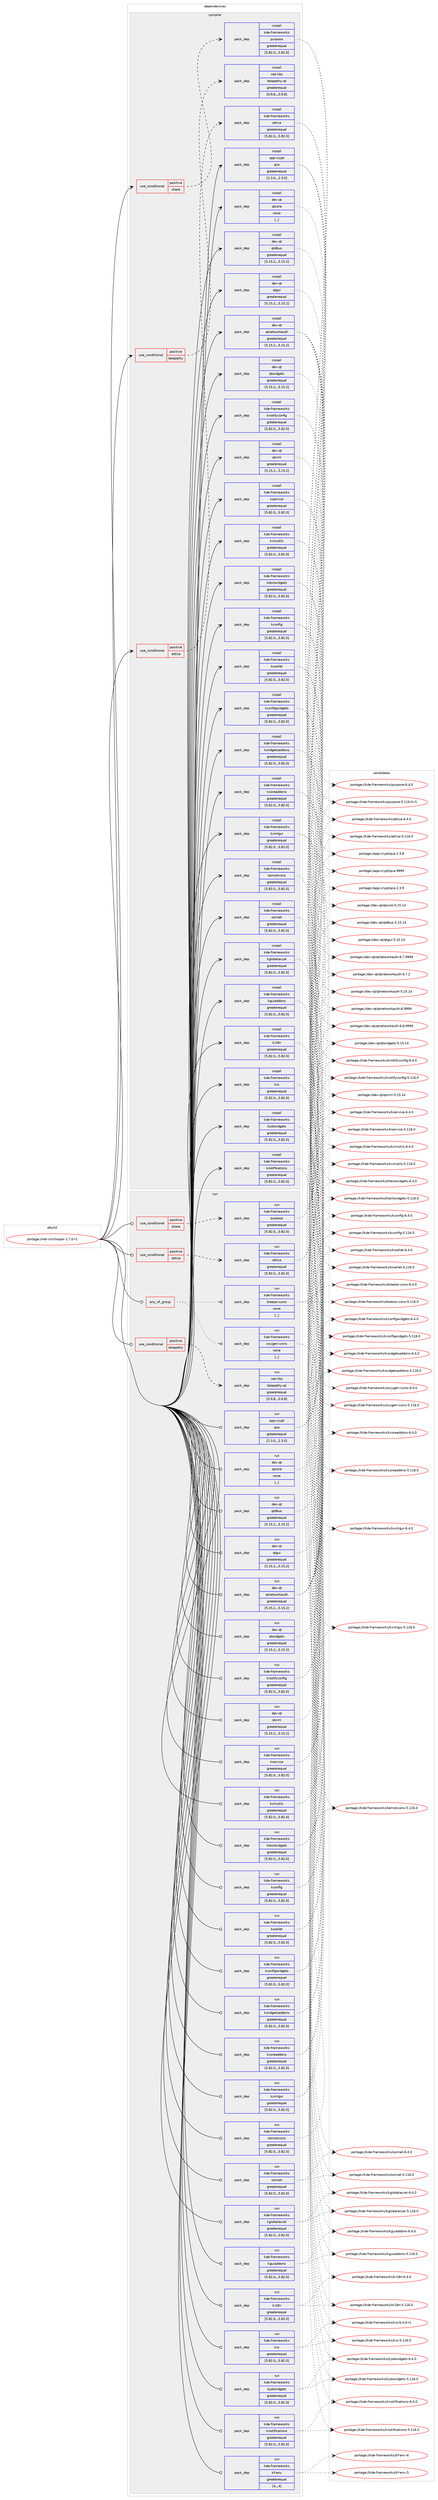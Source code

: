 digraph prolog {

# *************
# Graph options
# *************

newrank=true;
concentrate=true;
compound=true;
graph [rankdir=LR,fontname=Helvetica,fontsize=10,ranksep=1.5];#, ranksep=2.5, nodesep=0.2];
edge  [arrowhead=vee];
node  [fontname=Helvetica,fontsize=10];

# **********
# The ebuild
# **********

subgraph cluster_leftcol {
color=gray;
label=<<i>ebuild</i>>;
id [label="portage://net-im/choqok-1.7.0-r1", color=red, width=4, href="../net-im/choqok-1.7.0-r1.svg"];
}

# ****************
# The dependencies
# ****************

subgraph cluster_midcol {
color=gray;
label=<<i>dependencies</i>>;
subgraph cluster_compile {
fillcolor="#eeeeee";
style=filled;
label=<<i>compile</i>>;
subgraph cond90972 {
dependency349337 [label=<<TABLE BORDER="0" CELLBORDER="1" CELLSPACING="0" CELLPADDING="4"><TR><TD ROWSPAN="3" CELLPADDING="10">use_conditional</TD></TR><TR><TD>positive</TD></TR><TR><TD>attica</TD></TR></TABLE>>, shape=none, color=red];
subgraph pack255748 {
dependency349338 [label=<<TABLE BORDER="0" CELLBORDER="1" CELLSPACING="0" CELLPADDING="4" WIDTH="220"><TR><TD ROWSPAN="6" CELLPADDING="30">pack_dep</TD></TR><TR><TD WIDTH="110">install</TD></TR><TR><TD>kde-frameworks</TD></TR><TR><TD>attica</TD></TR><TR><TD>greaterequal</TD></TR><TR><TD>[5.82.0,,,5.82.0]</TD></TR></TABLE>>, shape=none, color=blue];
}
dependency349337:e -> dependency349338:w [weight=20,style="dashed",arrowhead="vee"];
}
id:e -> dependency349337:w [weight=20,style="solid",arrowhead="vee"];
subgraph cond90973 {
dependency349339 [label=<<TABLE BORDER="0" CELLBORDER="1" CELLSPACING="0" CELLPADDING="4"><TR><TD ROWSPAN="3" CELLPADDING="10">use_conditional</TD></TR><TR><TD>positive</TD></TR><TR><TD>share</TD></TR></TABLE>>, shape=none, color=red];
subgraph pack255749 {
dependency349340 [label=<<TABLE BORDER="0" CELLBORDER="1" CELLSPACING="0" CELLPADDING="4" WIDTH="220"><TR><TD ROWSPAN="6" CELLPADDING="30">pack_dep</TD></TR><TR><TD WIDTH="110">install</TD></TR><TR><TD>kde-frameworks</TD></TR><TR><TD>purpose</TD></TR><TR><TD>greaterequal</TD></TR><TR><TD>[5.82.0,,,5.82.0]</TD></TR></TABLE>>, shape=none, color=blue];
}
dependency349339:e -> dependency349340:w [weight=20,style="dashed",arrowhead="vee"];
}
id:e -> dependency349339:w [weight=20,style="solid",arrowhead="vee"];
subgraph cond90974 {
dependency349341 [label=<<TABLE BORDER="0" CELLBORDER="1" CELLSPACING="0" CELLPADDING="4"><TR><TD ROWSPAN="3" CELLPADDING="10">use_conditional</TD></TR><TR><TD>positive</TD></TR><TR><TD>telepathy</TD></TR></TABLE>>, shape=none, color=red];
subgraph pack255750 {
dependency349342 [label=<<TABLE BORDER="0" CELLBORDER="1" CELLSPACING="0" CELLPADDING="4" WIDTH="220"><TR><TD ROWSPAN="6" CELLPADDING="30">pack_dep</TD></TR><TR><TD WIDTH="110">install</TD></TR><TR><TD>net-libs</TD></TR><TR><TD>telepathy-qt</TD></TR><TR><TD>greaterequal</TD></TR><TR><TD>[0.9.8,,,0.9.8]</TD></TR></TABLE>>, shape=none, color=blue];
}
dependency349341:e -> dependency349342:w [weight=20,style="dashed",arrowhead="vee"];
}
id:e -> dependency349341:w [weight=20,style="solid",arrowhead="vee"];
subgraph pack255751 {
dependency349343 [label=<<TABLE BORDER="0" CELLBORDER="1" CELLSPACING="0" CELLPADDING="4" WIDTH="220"><TR><TD ROWSPAN="6" CELLPADDING="30">pack_dep</TD></TR><TR><TD WIDTH="110">install</TD></TR><TR><TD>app-crypt</TD></TR><TR><TD>qca</TD></TR><TR><TD>greaterequal</TD></TR><TR><TD>[2.3.0,,,2.3.0]</TD></TR></TABLE>>, shape=none, color=blue];
}
id:e -> dependency349343:w [weight=20,style="solid",arrowhead="vee"];
subgraph pack255752 {
dependency349344 [label=<<TABLE BORDER="0" CELLBORDER="1" CELLSPACING="0" CELLPADDING="4" WIDTH="220"><TR><TD ROWSPAN="6" CELLPADDING="30">pack_dep</TD></TR><TR><TD WIDTH="110">install</TD></TR><TR><TD>dev-qt</TD></TR><TR><TD>qtcore</TD></TR><TR><TD>none</TD></TR><TR><TD>[,,]</TD></TR></TABLE>>, shape=none, color=blue];
}
id:e -> dependency349344:w [weight=20,style="solid",arrowhead="vee"];
subgraph pack255753 {
dependency349345 [label=<<TABLE BORDER="0" CELLBORDER="1" CELLSPACING="0" CELLPADDING="4" WIDTH="220"><TR><TD ROWSPAN="6" CELLPADDING="30">pack_dep</TD></TR><TR><TD WIDTH="110">install</TD></TR><TR><TD>dev-qt</TD></TR><TR><TD>qtdbus</TD></TR><TR><TD>greaterequal</TD></TR><TR><TD>[5.15.2,,,5.15.2]</TD></TR></TABLE>>, shape=none, color=blue];
}
id:e -> dependency349345:w [weight=20,style="solid",arrowhead="vee"];
subgraph pack255754 {
dependency349346 [label=<<TABLE BORDER="0" CELLBORDER="1" CELLSPACING="0" CELLPADDING="4" WIDTH="220"><TR><TD ROWSPAN="6" CELLPADDING="30">pack_dep</TD></TR><TR><TD WIDTH="110">install</TD></TR><TR><TD>dev-qt</TD></TR><TR><TD>qtgui</TD></TR><TR><TD>greaterequal</TD></TR><TR><TD>[5.15.2,,,5.15.2]</TD></TR></TABLE>>, shape=none, color=blue];
}
id:e -> dependency349346:w [weight=20,style="solid",arrowhead="vee"];
subgraph pack255755 {
dependency349347 [label=<<TABLE BORDER="0" CELLBORDER="1" CELLSPACING="0" CELLPADDING="4" WIDTH="220"><TR><TD ROWSPAN="6" CELLPADDING="30">pack_dep</TD></TR><TR><TD WIDTH="110">install</TD></TR><TR><TD>dev-qt</TD></TR><TR><TD>qtnetworkauth</TD></TR><TR><TD>greaterequal</TD></TR><TR><TD>[5.15.2,,,5.15.2]</TD></TR></TABLE>>, shape=none, color=blue];
}
id:e -> dependency349347:w [weight=20,style="solid",arrowhead="vee"];
subgraph pack255756 {
dependency349348 [label=<<TABLE BORDER="0" CELLBORDER="1" CELLSPACING="0" CELLPADDING="4" WIDTH="220"><TR><TD ROWSPAN="6" CELLPADDING="30">pack_dep</TD></TR><TR><TD WIDTH="110">install</TD></TR><TR><TD>dev-qt</TD></TR><TR><TD>qtwidgets</TD></TR><TR><TD>greaterequal</TD></TR><TR><TD>[5.15.2,,,5.15.2]</TD></TR></TABLE>>, shape=none, color=blue];
}
id:e -> dependency349348:w [weight=20,style="solid",arrowhead="vee"];
subgraph pack255757 {
dependency349349 [label=<<TABLE BORDER="0" CELLBORDER="1" CELLSPACING="0" CELLPADDING="4" WIDTH="220"><TR><TD ROWSPAN="6" CELLPADDING="30">pack_dep</TD></TR><TR><TD WIDTH="110">install</TD></TR><TR><TD>dev-qt</TD></TR><TR><TD>qtxml</TD></TR><TR><TD>greaterequal</TD></TR><TR><TD>[5.15.2,,,5.15.2]</TD></TR></TABLE>>, shape=none, color=blue];
}
id:e -> dependency349349:w [weight=20,style="solid",arrowhead="vee"];
subgraph pack255758 {
dependency349350 [label=<<TABLE BORDER="0" CELLBORDER="1" CELLSPACING="0" CELLPADDING="4" WIDTH="220"><TR><TD ROWSPAN="6" CELLPADDING="30">pack_dep</TD></TR><TR><TD WIDTH="110">install</TD></TR><TR><TD>kde-frameworks</TD></TR><TR><TD>kcmutils</TD></TR><TR><TD>greaterequal</TD></TR><TR><TD>[5.82.0,,,5.82.0]</TD></TR></TABLE>>, shape=none, color=blue];
}
id:e -> dependency349350:w [weight=20,style="solid",arrowhead="vee"];
subgraph pack255759 {
dependency349351 [label=<<TABLE BORDER="0" CELLBORDER="1" CELLSPACING="0" CELLPADDING="4" WIDTH="220"><TR><TD ROWSPAN="6" CELLPADDING="30">pack_dep</TD></TR><TR><TD WIDTH="110">install</TD></TR><TR><TD>kde-frameworks</TD></TR><TR><TD>kconfig</TD></TR><TR><TD>greaterequal</TD></TR><TR><TD>[5.82.0,,,5.82.0]</TD></TR></TABLE>>, shape=none, color=blue];
}
id:e -> dependency349351:w [weight=20,style="solid",arrowhead="vee"];
subgraph pack255760 {
dependency349352 [label=<<TABLE BORDER="0" CELLBORDER="1" CELLSPACING="0" CELLPADDING="4" WIDTH="220"><TR><TD ROWSPAN="6" CELLPADDING="30">pack_dep</TD></TR><TR><TD WIDTH="110">install</TD></TR><TR><TD>kde-frameworks</TD></TR><TR><TD>kconfigwidgets</TD></TR><TR><TD>greaterequal</TD></TR><TR><TD>[5.82.0,,,5.82.0]</TD></TR></TABLE>>, shape=none, color=blue];
}
id:e -> dependency349352:w [weight=20,style="solid",arrowhead="vee"];
subgraph pack255761 {
dependency349353 [label=<<TABLE BORDER="0" CELLBORDER="1" CELLSPACING="0" CELLPADDING="4" WIDTH="220"><TR><TD ROWSPAN="6" CELLPADDING="30">pack_dep</TD></TR><TR><TD WIDTH="110">install</TD></TR><TR><TD>kde-frameworks</TD></TR><TR><TD>kcoreaddons</TD></TR><TR><TD>greaterequal</TD></TR><TR><TD>[5.82.0,,,5.82.0]</TD></TR></TABLE>>, shape=none, color=blue];
}
id:e -> dependency349353:w [weight=20,style="solid",arrowhead="vee"];
subgraph pack255762 {
dependency349354 [label=<<TABLE BORDER="0" CELLBORDER="1" CELLSPACING="0" CELLPADDING="4" WIDTH="220"><TR><TD ROWSPAN="6" CELLPADDING="30">pack_dep</TD></TR><TR><TD WIDTH="110">install</TD></TR><TR><TD>kde-frameworks</TD></TR><TR><TD>kemoticons</TD></TR><TR><TD>greaterequal</TD></TR><TR><TD>[5.82.0,,,5.82.0]</TD></TR></TABLE>>, shape=none, color=blue];
}
id:e -> dependency349354:w [weight=20,style="solid",arrowhead="vee"];
subgraph pack255763 {
dependency349355 [label=<<TABLE BORDER="0" CELLBORDER="1" CELLSPACING="0" CELLPADDING="4" WIDTH="220"><TR><TD ROWSPAN="6" CELLPADDING="30">pack_dep</TD></TR><TR><TD WIDTH="110">install</TD></TR><TR><TD>kde-frameworks</TD></TR><TR><TD>kglobalaccel</TD></TR><TR><TD>greaterequal</TD></TR><TR><TD>[5.82.0,,,5.82.0]</TD></TR></TABLE>>, shape=none, color=blue];
}
id:e -> dependency349355:w [weight=20,style="solid",arrowhead="vee"];
subgraph pack255764 {
dependency349356 [label=<<TABLE BORDER="0" CELLBORDER="1" CELLSPACING="0" CELLPADDING="4" WIDTH="220"><TR><TD ROWSPAN="6" CELLPADDING="30">pack_dep</TD></TR><TR><TD WIDTH="110">install</TD></TR><TR><TD>kde-frameworks</TD></TR><TR><TD>kguiaddons</TD></TR><TR><TD>greaterequal</TD></TR><TR><TD>[5.82.0,,,5.82.0]</TD></TR></TABLE>>, shape=none, color=blue];
}
id:e -> dependency349356:w [weight=20,style="solid",arrowhead="vee"];
subgraph pack255765 {
dependency349357 [label=<<TABLE BORDER="0" CELLBORDER="1" CELLSPACING="0" CELLPADDING="4" WIDTH="220"><TR><TD ROWSPAN="6" CELLPADDING="30">pack_dep</TD></TR><TR><TD WIDTH="110">install</TD></TR><TR><TD>kde-frameworks</TD></TR><TR><TD>ki18n</TD></TR><TR><TD>greaterequal</TD></TR><TR><TD>[5.82.0,,,5.82.0]</TD></TR></TABLE>>, shape=none, color=blue];
}
id:e -> dependency349357:w [weight=20,style="solid",arrowhead="vee"];
subgraph pack255766 {
dependency349358 [label=<<TABLE BORDER="0" CELLBORDER="1" CELLSPACING="0" CELLPADDING="4" WIDTH="220"><TR><TD ROWSPAN="6" CELLPADDING="30">pack_dep</TD></TR><TR><TD WIDTH="110">install</TD></TR><TR><TD>kde-frameworks</TD></TR><TR><TD>kio</TD></TR><TR><TD>greaterequal</TD></TR><TR><TD>[5.82.0,,,5.82.0]</TD></TR></TABLE>>, shape=none, color=blue];
}
id:e -> dependency349358:w [weight=20,style="solid",arrowhead="vee"];
subgraph pack255767 {
dependency349359 [label=<<TABLE BORDER="0" CELLBORDER="1" CELLSPACING="0" CELLPADDING="4" WIDTH="220"><TR><TD ROWSPAN="6" CELLPADDING="30">pack_dep</TD></TR><TR><TD WIDTH="110">install</TD></TR><TR><TD>kde-frameworks</TD></TR><TR><TD>kjobwidgets</TD></TR><TR><TD>greaterequal</TD></TR><TR><TD>[5.82.0,,,5.82.0]</TD></TR></TABLE>>, shape=none, color=blue];
}
id:e -> dependency349359:w [weight=20,style="solid",arrowhead="vee"];
subgraph pack255768 {
dependency349360 [label=<<TABLE BORDER="0" CELLBORDER="1" CELLSPACING="0" CELLPADDING="4" WIDTH="220"><TR><TD ROWSPAN="6" CELLPADDING="30">pack_dep</TD></TR><TR><TD WIDTH="110">install</TD></TR><TR><TD>kde-frameworks</TD></TR><TR><TD>knotifications</TD></TR><TR><TD>greaterequal</TD></TR><TR><TD>[5.82.0,,,5.82.0]</TD></TR></TABLE>>, shape=none, color=blue];
}
id:e -> dependency349360:w [weight=20,style="solid",arrowhead="vee"];
subgraph pack255769 {
dependency349361 [label=<<TABLE BORDER="0" CELLBORDER="1" CELLSPACING="0" CELLPADDING="4" WIDTH="220"><TR><TD ROWSPAN="6" CELLPADDING="30">pack_dep</TD></TR><TR><TD WIDTH="110">install</TD></TR><TR><TD>kde-frameworks</TD></TR><TR><TD>knotifyconfig</TD></TR><TR><TD>greaterequal</TD></TR><TR><TD>[5.82.0,,,5.82.0]</TD></TR></TABLE>>, shape=none, color=blue];
}
id:e -> dependency349361:w [weight=20,style="solid",arrowhead="vee"];
subgraph pack255770 {
dependency349362 [label=<<TABLE BORDER="0" CELLBORDER="1" CELLSPACING="0" CELLPADDING="4" WIDTH="220"><TR><TD ROWSPAN="6" CELLPADDING="30">pack_dep</TD></TR><TR><TD WIDTH="110">install</TD></TR><TR><TD>kde-frameworks</TD></TR><TR><TD>kservice</TD></TR><TR><TD>greaterequal</TD></TR><TR><TD>[5.82.0,,,5.82.0]</TD></TR></TABLE>>, shape=none, color=blue];
}
id:e -> dependency349362:w [weight=20,style="solid",arrowhead="vee"];
subgraph pack255771 {
dependency349363 [label=<<TABLE BORDER="0" CELLBORDER="1" CELLSPACING="0" CELLPADDING="4" WIDTH="220"><TR><TD ROWSPAN="6" CELLPADDING="30">pack_dep</TD></TR><TR><TD WIDTH="110">install</TD></TR><TR><TD>kde-frameworks</TD></TR><TR><TD>ktextwidgets</TD></TR><TR><TD>greaterequal</TD></TR><TR><TD>[5.82.0,,,5.82.0]</TD></TR></TABLE>>, shape=none, color=blue];
}
id:e -> dependency349363:w [weight=20,style="solid",arrowhead="vee"];
subgraph pack255772 {
dependency349364 [label=<<TABLE BORDER="0" CELLBORDER="1" CELLSPACING="0" CELLPADDING="4" WIDTH="220"><TR><TD ROWSPAN="6" CELLPADDING="30">pack_dep</TD></TR><TR><TD WIDTH="110">install</TD></TR><TR><TD>kde-frameworks</TD></TR><TR><TD>kwallet</TD></TR><TR><TD>greaterequal</TD></TR><TR><TD>[5.82.0,,,5.82.0]</TD></TR></TABLE>>, shape=none, color=blue];
}
id:e -> dependency349364:w [weight=20,style="solid",arrowhead="vee"];
subgraph pack255773 {
dependency349365 [label=<<TABLE BORDER="0" CELLBORDER="1" CELLSPACING="0" CELLPADDING="4" WIDTH="220"><TR><TD ROWSPAN="6" CELLPADDING="30">pack_dep</TD></TR><TR><TD WIDTH="110">install</TD></TR><TR><TD>kde-frameworks</TD></TR><TR><TD>kwidgetsaddons</TD></TR><TR><TD>greaterequal</TD></TR><TR><TD>[5.82.0,,,5.82.0]</TD></TR></TABLE>>, shape=none, color=blue];
}
id:e -> dependency349365:w [weight=20,style="solid",arrowhead="vee"];
subgraph pack255774 {
dependency349366 [label=<<TABLE BORDER="0" CELLBORDER="1" CELLSPACING="0" CELLPADDING="4" WIDTH="220"><TR><TD ROWSPAN="6" CELLPADDING="30">pack_dep</TD></TR><TR><TD WIDTH="110">install</TD></TR><TR><TD>kde-frameworks</TD></TR><TR><TD>kxmlgui</TD></TR><TR><TD>greaterequal</TD></TR><TR><TD>[5.82.0,,,5.82.0]</TD></TR></TABLE>>, shape=none, color=blue];
}
id:e -> dependency349366:w [weight=20,style="solid",arrowhead="vee"];
subgraph pack255775 {
dependency349367 [label=<<TABLE BORDER="0" CELLBORDER="1" CELLSPACING="0" CELLPADDING="4" WIDTH="220"><TR><TD ROWSPAN="6" CELLPADDING="30">pack_dep</TD></TR><TR><TD WIDTH="110">install</TD></TR><TR><TD>kde-frameworks</TD></TR><TR><TD>sonnet</TD></TR><TR><TD>greaterequal</TD></TR><TR><TD>[5.82.0,,,5.82.0]</TD></TR></TABLE>>, shape=none, color=blue];
}
id:e -> dependency349367:w [weight=20,style="solid",arrowhead="vee"];
}
subgraph cluster_compileandrun {
fillcolor="#eeeeee";
style=filled;
label=<<i>compile and run</i>>;
}
subgraph cluster_run {
fillcolor="#eeeeee";
style=filled;
label=<<i>run</i>>;
subgraph any2437 {
dependency349368 [label=<<TABLE BORDER="0" CELLBORDER="1" CELLSPACING="0" CELLPADDING="4"><TR><TD CELLPADDING="10">any_of_group</TD></TR></TABLE>>, shape=none, color=red];subgraph pack255776 {
dependency349369 [label=<<TABLE BORDER="0" CELLBORDER="1" CELLSPACING="0" CELLPADDING="4" WIDTH="220"><TR><TD ROWSPAN="6" CELLPADDING="30">pack_dep</TD></TR><TR><TD WIDTH="110">run</TD></TR><TR><TD>kde-frameworks</TD></TR><TR><TD>breeze-icons</TD></TR><TR><TD>none</TD></TR><TR><TD>[,,]</TD></TR></TABLE>>, shape=none, color=blue];
}
dependency349368:e -> dependency349369:w [weight=20,style="dotted",arrowhead="oinv"];
subgraph pack255777 {
dependency349370 [label=<<TABLE BORDER="0" CELLBORDER="1" CELLSPACING="0" CELLPADDING="4" WIDTH="220"><TR><TD ROWSPAN="6" CELLPADDING="30">pack_dep</TD></TR><TR><TD WIDTH="110">run</TD></TR><TR><TD>kde-frameworks</TD></TR><TR><TD>oxygen-icons</TD></TR><TR><TD>none</TD></TR><TR><TD>[,,]</TD></TR></TABLE>>, shape=none, color=blue];
}
dependency349368:e -> dependency349370:w [weight=20,style="dotted",arrowhead="oinv"];
}
id:e -> dependency349368:w [weight=20,style="solid",arrowhead="odot"];
subgraph cond90975 {
dependency349371 [label=<<TABLE BORDER="0" CELLBORDER="1" CELLSPACING="0" CELLPADDING="4"><TR><TD ROWSPAN="3" CELLPADDING="10">use_conditional</TD></TR><TR><TD>positive</TD></TR><TR><TD>attica</TD></TR></TABLE>>, shape=none, color=red];
subgraph pack255778 {
dependency349372 [label=<<TABLE BORDER="0" CELLBORDER="1" CELLSPACING="0" CELLPADDING="4" WIDTH="220"><TR><TD ROWSPAN="6" CELLPADDING="30">pack_dep</TD></TR><TR><TD WIDTH="110">run</TD></TR><TR><TD>kde-frameworks</TD></TR><TR><TD>attica</TD></TR><TR><TD>greaterequal</TD></TR><TR><TD>[5.82.0,,,5.82.0]</TD></TR></TABLE>>, shape=none, color=blue];
}
dependency349371:e -> dependency349372:w [weight=20,style="dashed",arrowhead="vee"];
}
id:e -> dependency349371:w [weight=20,style="solid",arrowhead="odot"];
subgraph cond90976 {
dependency349373 [label=<<TABLE BORDER="0" CELLBORDER="1" CELLSPACING="0" CELLPADDING="4"><TR><TD ROWSPAN="3" CELLPADDING="10">use_conditional</TD></TR><TR><TD>positive</TD></TR><TR><TD>share</TD></TR></TABLE>>, shape=none, color=red];
subgraph pack255779 {
dependency349374 [label=<<TABLE BORDER="0" CELLBORDER="1" CELLSPACING="0" CELLPADDING="4" WIDTH="220"><TR><TD ROWSPAN="6" CELLPADDING="30">pack_dep</TD></TR><TR><TD WIDTH="110">run</TD></TR><TR><TD>kde-frameworks</TD></TR><TR><TD>purpose</TD></TR><TR><TD>greaterequal</TD></TR><TR><TD>[5.82.0,,,5.82.0]</TD></TR></TABLE>>, shape=none, color=blue];
}
dependency349373:e -> dependency349374:w [weight=20,style="dashed",arrowhead="vee"];
}
id:e -> dependency349373:w [weight=20,style="solid",arrowhead="odot"];
subgraph cond90977 {
dependency349375 [label=<<TABLE BORDER="0" CELLBORDER="1" CELLSPACING="0" CELLPADDING="4"><TR><TD ROWSPAN="3" CELLPADDING="10">use_conditional</TD></TR><TR><TD>positive</TD></TR><TR><TD>telepathy</TD></TR></TABLE>>, shape=none, color=red];
subgraph pack255780 {
dependency349376 [label=<<TABLE BORDER="0" CELLBORDER="1" CELLSPACING="0" CELLPADDING="4" WIDTH="220"><TR><TD ROWSPAN="6" CELLPADDING="30">pack_dep</TD></TR><TR><TD WIDTH="110">run</TD></TR><TR><TD>net-libs</TD></TR><TR><TD>telepathy-qt</TD></TR><TR><TD>greaterequal</TD></TR><TR><TD>[0.9.8,,,0.9.8]</TD></TR></TABLE>>, shape=none, color=blue];
}
dependency349375:e -> dependency349376:w [weight=20,style="dashed",arrowhead="vee"];
}
id:e -> dependency349375:w [weight=20,style="solid",arrowhead="odot"];
subgraph pack255781 {
dependency349377 [label=<<TABLE BORDER="0" CELLBORDER="1" CELLSPACING="0" CELLPADDING="4" WIDTH="220"><TR><TD ROWSPAN="6" CELLPADDING="30">pack_dep</TD></TR><TR><TD WIDTH="110">run</TD></TR><TR><TD>app-crypt</TD></TR><TR><TD>qca</TD></TR><TR><TD>greaterequal</TD></TR><TR><TD>[2.3.0,,,2.3.0]</TD></TR></TABLE>>, shape=none, color=blue];
}
id:e -> dependency349377:w [weight=20,style="solid",arrowhead="odot"];
subgraph pack255782 {
dependency349378 [label=<<TABLE BORDER="0" CELLBORDER="1" CELLSPACING="0" CELLPADDING="4" WIDTH="220"><TR><TD ROWSPAN="6" CELLPADDING="30">pack_dep</TD></TR><TR><TD WIDTH="110">run</TD></TR><TR><TD>dev-qt</TD></TR><TR><TD>qtcore</TD></TR><TR><TD>none</TD></TR><TR><TD>[,,]</TD></TR></TABLE>>, shape=none, color=blue];
}
id:e -> dependency349378:w [weight=20,style="solid",arrowhead="odot"];
subgraph pack255783 {
dependency349379 [label=<<TABLE BORDER="0" CELLBORDER="1" CELLSPACING="0" CELLPADDING="4" WIDTH="220"><TR><TD ROWSPAN="6" CELLPADDING="30">pack_dep</TD></TR><TR><TD WIDTH="110">run</TD></TR><TR><TD>dev-qt</TD></TR><TR><TD>qtdbus</TD></TR><TR><TD>greaterequal</TD></TR><TR><TD>[5.15.2,,,5.15.2]</TD></TR></TABLE>>, shape=none, color=blue];
}
id:e -> dependency349379:w [weight=20,style="solid",arrowhead="odot"];
subgraph pack255784 {
dependency349380 [label=<<TABLE BORDER="0" CELLBORDER="1" CELLSPACING="0" CELLPADDING="4" WIDTH="220"><TR><TD ROWSPAN="6" CELLPADDING="30">pack_dep</TD></TR><TR><TD WIDTH="110">run</TD></TR><TR><TD>dev-qt</TD></TR><TR><TD>qtgui</TD></TR><TR><TD>greaterequal</TD></TR><TR><TD>[5.15.2,,,5.15.2]</TD></TR></TABLE>>, shape=none, color=blue];
}
id:e -> dependency349380:w [weight=20,style="solid",arrowhead="odot"];
subgraph pack255785 {
dependency349381 [label=<<TABLE BORDER="0" CELLBORDER="1" CELLSPACING="0" CELLPADDING="4" WIDTH="220"><TR><TD ROWSPAN="6" CELLPADDING="30">pack_dep</TD></TR><TR><TD WIDTH="110">run</TD></TR><TR><TD>dev-qt</TD></TR><TR><TD>qtnetworkauth</TD></TR><TR><TD>greaterequal</TD></TR><TR><TD>[5.15.2,,,5.15.2]</TD></TR></TABLE>>, shape=none, color=blue];
}
id:e -> dependency349381:w [weight=20,style="solid",arrowhead="odot"];
subgraph pack255786 {
dependency349382 [label=<<TABLE BORDER="0" CELLBORDER="1" CELLSPACING="0" CELLPADDING="4" WIDTH="220"><TR><TD ROWSPAN="6" CELLPADDING="30">pack_dep</TD></TR><TR><TD WIDTH="110">run</TD></TR><TR><TD>dev-qt</TD></TR><TR><TD>qtwidgets</TD></TR><TR><TD>greaterequal</TD></TR><TR><TD>[5.15.2,,,5.15.2]</TD></TR></TABLE>>, shape=none, color=blue];
}
id:e -> dependency349382:w [weight=20,style="solid",arrowhead="odot"];
subgraph pack255787 {
dependency349383 [label=<<TABLE BORDER="0" CELLBORDER="1" CELLSPACING="0" CELLPADDING="4" WIDTH="220"><TR><TD ROWSPAN="6" CELLPADDING="30">pack_dep</TD></TR><TR><TD WIDTH="110">run</TD></TR><TR><TD>dev-qt</TD></TR><TR><TD>qtxml</TD></TR><TR><TD>greaterequal</TD></TR><TR><TD>[5.15.2,,,5.15.2]</TD></TR></TABLE>>, shape=none, color=blue];
}
id:e -> dependency349383:w [weight=20,style="solid",arrowhead="odot"];
subgraph pack255788 {
dependency349384 [label=<<TABLE BORDER="0" CELLBORDER="1" CELLSPACING="0" CELLPADDING="4" WIDTH="220"><TR><TD ROWSPAN="6" CELLPADDING="30">pack_dep</TD></TR><TR><TD WIDTH="110">run</TD></TR><TR><TD>kde-frameworks</TD></TR><TR><TD>kcmutils</TD></TR><TR><TD>greaterequal</TD></TR><TR><TD>[5.82.0,,,5.82.0]</TD></TR></TABLE>>, shape=none, color=blue];
}
id:e -> dependency349384:w [weight=20,style="solid",arrowhead="odot"];
subgraph pack255789 {
dependency349385 [label=<<TABLE BORDER="0" CELLBORDER="1" CELLSPACING="0" CELLPADDING="4" WIDTH="220"><TR><TD ROWSPAN="6" CELLPADDING="30">pack_dep</TD></TR><TR><TD WIDTH="110">run</TD></TR><TR><TD>kde-frameworks</TD></TR><TR><TD>kconfig</TD></TR><TR><TD>greaterequal</TD></TR><TR><TD>[5.82.0,,,5.82.0]</TD></TR></TABLE>>, shape=none, color=blue];
}
id:e -> dependency349385:w [weight=20,style="solid",arrowhead="odot"];
subgraph pack255790 {
dependency349386 [label=<<TABLE BORDER="0" CELLBORDER="1" CELLSPACING="0" CELLPADDING="4" WIDTH="220"><TR><TD ROWSPAN="6" CELLPADDING="30">pack_dep</TD></TR><TR><TD WIDTH="110">run</TD></TR><TR><TD>kde-frameworks</TD></TR><TR><TD>kconfigwidgets</TD></TR><TR><TD>greaterequal</TD></TR><TR><TD>[5.82.0,,,5.82.0]</TD></TR></TABLE>>, shape=none, color=blue];
}
id:e -> dependency349386:w [weight=20,style="solid",arrowhead="odot"];
subgraph pack255791 {
dependency349387 [label=<<TABLE BORDER="0" CELLBORDER="1" CELLSPACING="0" CELLPADDING="4" WIDTH="220"><TR><TD ROWSPAN="6" CELLPADDING="30">pack_dep</TD></TR><TR><TD WIDTH="110">run</TD></TR><TR><TD>kde-frameworks</TD></TR><TR><TD>kcoreaddons</TD></TR><TR><TD>greaterequal</TD></TR><TR><TD>[5.82.0,,,5.82.0]</TD></TR></TABLE>>, shape=none, color=blue];
}
id:e -> dependency349387:w [weight=20,style="solid",arrowhead="odot"];
subgraph pack255792 {
dependency349388 [label=<<TABLE BORDER="0" CELLBORDER="1" CELLSPACING="0" CELLPADDING="4" WIDTH="220"><TR><TD ROWSPAN="6" CELLPADDING="30">pack_dep</TD></TR><TR><TD WIDTH="110">run</TD></TR><TR><TD>kde-frameworks</TD></TR><TR><TD>kemoticons</TD></TR><TR><TD>greaterequal</TD></TR><TR><TD>[5.82.0,,,5.82.0]</TD></TR></TABLE>>, shape=none, color=blue];
}
id:e -> dependency349388:w [weight=20,style="solid",arrowhead="odot"];
subgraph pack255793 {
dependency349389 [label=<<TABLE BORDER="0" CELLBORDER="1" CELLSPACING="0" CELLPADDING="4" WIDTH="220"><TR><TD ROWSPAN="6" CELLPADDING="30">pack_dep</TD></TR><TR><TD WIDTH="110">run</TD></TR><TR><TD>kde-frameworks</TD></TR><TR><TD>kf-env</TD></TR><TR><TD>greaterequal</TD></TR><TR><TD>[4,,,4]</TD></TR></TABLE>>, shape=none, color=blue];
}
id:e -> dependency349389:w [weight=20,style="solid",arrowhead="odot"];
subgraph pack255794 {
dependency349390 [label=<<TABLE BORDER="0" CELLBORDER="1" CELLSPACING="0" CELLPADDING="4" WIDTH="220"><TR><TD ROWSPAN="6" CELLPADDING="30">pack_dep</TD></TR><TR><TD WIDTH="110">run</TD></TR><TR><TD>kde-frameworks</TD></TR><TR><TD>kglobalaccel</TD></TR><TR><TD>greaterequal</TD></TR><TR><TD>[5.82.0,,,5.82.0]</TD></TR></TABLE>>, shape=none, color=blue];
}
id:e -> dependency349390:w [weight=20,style="solid",arrowhead="odot"];
subgraph pack255795 {
dependency349391 [label=<<TABLE BORDER="0" CELLBORDER="1" CELLSPACING="0" CELLPADDING="4" WIDTH="220"><TR><TD ROWSPAN="6" CELLPADDING="30">pack_dep</TD></TR><TR><TD WIDTH="110">run</TD></TR><TR><TD>kde-frameworks</TD></TR><TR><TD>kguiaddons</TD></TR><TR><TD>greaterequal</TD></TR><TR><TD>[5.82.0,,,5.82.0]</TD></TR></TABLE>>, shape=none, color=blue];
}
id:e -> dependency349391:w [weight=20,style="solid",arrowhead="odot"];
subgraph pack255796 {
dependency349392 [label=<<TABLE BORDER="0" CELLBORDER="1" CELLSPACING="0" CELLPADDING="4" WIDTH="220"><TR><TD ROWSPAN="6" CELLPADDING="30">pack_dep</TD></TR><TR><TD WIDTH="110">run</TD></TR><TR><TD>kde-frameworks</TD></TR><TR><TD>ki18n</TD></TR><TR><TD>greaterequal</TD></TR><TR><TD>[5.82.0,,,5.82.0]</TD></TR></TABLE>>, shape=none, color=blue];
}
id:e -> dependency349392:w [weight=20,style="solid",arrowhead="odot"];
subgraph pack255797 {
dependency349393 [label=<<TABLE BORDER="0" CELLBORDER="1" CELLSPACING="0" CELLPADDING="4" WIDTH="220"><TR><TD ROWSPAN="6" CELLPADDING="30">pack_dep</TD></TR><TR><TD WIDTH="110">run</TD></TR><TR><TD>kde-frameworks</TD></TR><TR><TD>kio</TD></TR><TR><TD>greaterequal</TD></TR><TR><TD>[5.82.0,,,5.82.0]</TD></TR></TABLE>>, shape=none, color=blue];
}
id:e -> dependency349393:w [weight=20,style="solid",arrowhead="odot"];
subgraph pack255798 {
dependency349394 [label=<<TABLE BORDER="0" CELLBORDER="1" CELLSPACING="0" CELLPADDING="4" WIDTH="220"><TR><TD ROWSPAN="6" CELLPADDING="30">pack_dep</TD></TR><TR><TD WIDTH="110">run</TD></TR><TR><TD>kde-frameworks</TD></TR><TR><TD>kjobwidgets</TD></TR><TR><TD>greaterequal</TD></TR><TR><TD>[5.82.0,,,5.82.0]</TD></TR></TABLE>>, shape=none, color=blue];
}
id:e -> dependency349394:w [weight=20,style="solid",arrowhead="odot"];
subgraph pack255799 {
dependency349395 [label=<<TABLE BORDER="0" CELLBORDER="1" CELLSPACING="0" CELLPADDING="4" WIDTH="220"><TR><TD ROWSPAN="6" CELLPADDING="30">pack_dep</TD></TR><TR><TD WIDTH="110">run</TD></TR><TR><TD>kde-frameworks</TD></TR><TR><TD>knotifications</TD></TR><TR><TD>greaterequal</TD></TR><TR><TD>[5.82.0,,,5.82.0]</TD></TR></TABLE>>, shape=none, color=blue];
}
id:e -> dependency349395:w [weight=20,style="solid",arrowhead="odot"];
subgraph pack255800 {
dependency349396 [label=<<TABLE BORDER="0" CELLBORDER="1" CELLSPACING="0" CELLPADDING="4" WIDTH="220"><TR><TD ROWSPAN="6" CELLPADDING="30">pack_dep</TD></TR><TR><TD WIDTH="110">run</TD></TR><TR><TD>kde-frameworks</TD></TR><TR><TD>knotifyconfig</TD></TR><TR><TD>greaterequal</TD></TR><TR><TD>[5.82.0,,,5.82.0]</TD></TR></TABLE>>, shape=none, color=blue];
}
id:e -> dependency349396:w [weight=20,style="solid",arrowhead="odot"];
subgraph pack255801 {
dependency349397 [label=<<TABLE BORDER="0" CELLBORDER="1" CELLSPACING="0" CELLPADDING="4" WIDTH="220"><TR><TD ROWSPAN="6" CELLPADDING="30">pack_dep</TD></TR><TR><TD WIDTH="110">run</TD></TR><TR><TD>kde-frameworks</TD></TR><TR><TD>kservice</TD></TR><TR><TD>greaterequal</TD></TR><TR><TD>[5.82.0,,,5.82.0]</TD></TR></TABLE>>, shape=none, color=blue];
}
id:e -> dependency349397:w [weight=20,style="solid",arrowhead="odot"];
subgraph pack255802 {
dependency349398 [label=<<TABLE BORDER="0" CELLBORDER="1" CELLSPACING="0" CELLPADDING="4" WIDTH="220"><TR><TD ROWSPAN="6" CELLPADDING="30">pack_dep</TD></TR><TR><TD WIDTH="110">run</TD></TR><TR><TD>kde-frameworks</TD></TR><TR><TD>ktextwidgets</TD></TR><TR><TD>greaterequal</TD></TR><TR><TD>[5.82.0,,,5.82.0]</TD></TR></TABLE>>, shape=none, color=blue];
}
id:e -> dependency349398:w [weight=20,style="solid",arrowhead="odot"];
subgraph pack255803 {
dependency349399 [label=<<TABLE BORDER="0" CELLBORDER="1" CELLSPACING="0" CELLPADDING="4" WIDTH="220"><TR><TD ROWSPAN="6" CELLPADDING="30">pack_dep</TD></TR><TR><TD WIDTH="110">run</TD></TR><TR><TD>kde-frameworks</TD></TR><TR><TD>kwallet</TD></TR><TR><TD>greaterequal</TD></TR><TR><TD>[5.82.0,,,5.82.0]</TD></TR></TABLE>>, shape=none, color=blue];
}
id:e -> dependency349399:w [weight=20,style="solid",arrowhead="odot"];
subgraph pack255804 {
dependency349400 [label=<<TABLE BORDER="0" CELLBORDER="1" CELLSPACING="0" CELLPADDING="4" WIDTH="220"><TR><TD ROWSPAN="6" CELLPADDING="30">pack_dep</TD></TR><TR><TD WIDTH="110">run</TD></TR><TR><TD>kde-frameworks</TD></TR><TR><TD>kwidgetsaddons</TD></TR><TR><TD>greaterequal</TD></TR><TR><TD>[5.82.0,,,5.82.0]</TD></TR></TABLE>>, shape=none, color=blue];
}
id:e -> dependency349400:w [weight=20,style="solid",arrowhead="odot"];
subgraph pack255805 {
dependency349401 [label=<<TABLE BORDER="0" CELLBORDER="1" CELLSPACING="0" CELLPADDING="4" WIDTH="220"><TR><TD ROWSPAN="6" CELLPADDING="30">pack_dep</TD></TR><TR><TD WIDTH="110">run</TD></TR><TR><TD>kde-frameworks</TD></TR><TR><TD>kxmlgui</TD></TR><TR><TD>greaterequal</TD></TR><TR><TD>[5.82.0,,,5.82.0]</TD></TR></TABLE>>, shape=none, color=blue];
}
id:e -> dependency349401:w [weight=20,style="solid",arrowhead="odot"];
subgraph pack255806 {
dependency349402 [label=<<TABLE BORDER="0" CELLBORDER="1" CELLSPACING="0" CELLPADDING="4" WIDTH="220"><TR><TD ROWSPAN="6" CELLPADDING="30">pack_dep</TD></TR><TR><TD WIDTH="110">run</TD></TR><TR><TD>kde-frameworks</TD></TR><TR><TD>sonnet</TD></TR><TR><TD>greaterequal</TD></TR><TR><TD>[5.82.0,,,5.82.0]</TD></TR></TABLE>>, shape=none, color=blue];
}
id:e -> dependency349402:w [weight=20,style="solid",arrowhead="odot"];
}
}

# **************
# The candidates
# **************

subgraph cluster_choices {
rank=same;
color=gray;
label=<<i>candidates</i>>;

subgraph choice255748 {
color=black;
nodesep=1;
choice107100101451021149710910111911111410711547971161161059997455446524648 [label="portage://kde-frameworks/attica-6.4.0", color=red, width=4,href="../kde-frameworks/attica-6.4.0.svg"];
choice1071001014510211497109101119111114107115479711611610599974553464949544648 [label="portage://kde-frameworks/attica-5.116.0", color=red, width=4,href="../kde-frameworks/attica-5.116.0.svg"];
dependency349338:e -> choice107100101451021149710910111911111410711547971161161059997455446524648:w [style=dotted,weight="100"];
dependency349338:e -> choice1071001014510211497109101119111114107115479711611610599974553464949544648:w [style=dotted,weight="100"];
}
subgraph choice255749 {
color=black;
nodesep=1;
choice107100101451021149710910111911111410711547112117114112111115101455446524648 [label="portage://kde-frameworks/purpose-6.4.0", color=red, width=4,href="../kde-frameworks/purpose-6.4.0.svg"];
choice10710010145102114971091011191111141071154711211711411211111510145534649495446484511449 [label="portage://kde-frameworks/purpose-5.116.0-r1", color=red, width=4,href="../kde-frameworks/purpose-5.116.0-r1.svg"];
dependency349340:e -> choice107100101451021149710910111911111410711547112117114112111115101455446524648:w [style=dotted,weight="100"];
dependency349340:e -> choice10710010145102114971091011191111141071154711211711411211111510145534649495446484511449:w [style=dotted,weight="100"];
}
subgraph choice255750 {
color=black;
nodesep=1;
}
subgraph choice255751 {
color=black;
nodesep=1;
choice9711211245991141211121164711399974557575757 [label="portage://app-crypt/qca-9999", color=red, width=4,href="../app-crypt/qca-9999.svg"];
choice971121124599114121112116471139997455046514657 [label="portage://app-crypt/qca-2.3.9", color=red, width=4,href="../app-crypt/qca-2.3.9.svg"];
choice971121124599114121112116471139997455046514656 [label="portage://app-crypt/qca-2.3.8", color=red, width=4,href="../app-crypt/qca-2.3.8.svg"];
dependency349343:e -> choice9711211245991141211121164711399974557575757:w [style=dotted,weight="100"];
dependency349343:e -> choice971121124599114121112116471139997455046514657:w [style=dotted,weight="100"];
dependency349343:e -> choice971121124599114121112116471139997455046514656:w [style=dotted,weight="100"];
}
subgraph choice255752 {
color=black;
nodesep=1;
choice1001011184511311647113116991111141014553464953464952 [label="portage://dev-qt/qtcore-5.15.14", color=red, width=4,href="../dev-qt/qtcore-5.15.14.svg"];
dependency349344:e -> choice1001011184511311647113116991111141014553464953464952:w [style=dotted,weight="100"];
}
subgraph choice255753 {
color=black;
nodesep=1;
choice1001011184511311647113116100981171154553464953464952 [label="portage://dev-qt/qtdbus-5.15.14", color=red, width=4,href="../dev-qt/qtdbus-5.15.14.svg"];
dependency349345:e -> choice1001011184511311647113116100981171154553464953464952:w [style=dotted,weight="100"];
}
subgraph choice255754 {
color=black;
nodesep=1;
choice10010111845113116471131161031171054553464953464952 [label="portage://dev-qt/qtgui-5.15.14", color=red, width=4,href="../dev-qt/qtgui-5.15.14.svg"];
dependency349346:e -> choice10010111845113116471131161031171054553464953464952:w [style=dotted,weight="100"];
}
subgraph choice255755 {
color=black;
nodesep=1;
choice10010111845113116471131161101011161191111141079711711610445544657575757 [label="portage://dev-qt/qtnetworkauth-6.9999", color=red, width=4,href="../dev-qt/qtnetworkauth-6.9999.svg"];
choice100101118451131164711311611010111611911111410797117116104455446564657575757 [label="portage://dev-qt/qtnetworkauth-6.8.9999", color=red, width=4,href="../dev-qt/qtnetworkauth-6.8.9999.svg"];
choice100101118451131164711311611010111611911111410797117116104455446554657575757 [label="portage://dev-qt/qtnetworkauth-6.7.9999", color=red, width=4,href="../dev-qt/qtnetworkauth-6.7.9999.svg"];
choice100101118451131164711311611010111611911111410797117116104455446554650 [label="portage://dev-qt/qtnetworkauth-6.7.2", color=red, width=4,href="../dev-qt/qtnetworkauth-6.7.2.svg"];
choice1001011184511311647113116110101116119111114107971171161044553464953464952 [label="portage://dev-qt/qtnetworkauth-5.15.14", color=red, width=4,href="../dev-qt/qtnetworkauth-5.15.14.svg"];
dependency349347:e -> choice10010111845113116471131161101011161191111141079711711610445544657575757:w [style=dotted,weight="100"];
dependency349347:e -> choice100101118451131164711311611010111611911111410797117116104455446564657575757:w [style=dotted,weight="100"];
dependency349347:e -> choice100101118451131164711311611010111611911111410797117116104455446554657575757:w [style=dotted,weight="100"];
dependency349347:e -> choice100101118451131164711311611010111611911111410797117116104455446554650:w [style=dotted,weight="100"];
dependency349347:e -> choice1001011184511311647113116110101116119111114107971171161044553464953464952:w [style=dotted,weight="100"];
}
subgraph choice255756 {
color=black;
nodesep=1;
choice10010111845113116471131161191051001031011161154553464953464952 [label="portage://dev-qt/qtwidgets-5.15.14", color=red, width=4,href="../dev-qt/qtwidgets-5.15.14.svg"];
dependency349348:e -> choice10010111845113116471131161191051001031011161154553464953464952:w [style=dotted,weight="100"];
}
subgraph choice255757 {
color=black;
nodesep=1;
choice10010111845113116471131161201091084553464953464952 [label="portage://dev-qt/qtxml-5.15.14", color=red, width=4,href="../dev-qt/qtxml-5.15.14.svg"];
dependency349349:e -> choice10010111845113116471131161201091084553464953464952:w [style=dotted,weight="100"];
}
subgraph choice255758 {
color=black;
nodesep=1;
choice10710010145102114971091011191111141071154710799109117116105108115455446524648 [label="portage://kde-frameworks/kcmutils-6.4.0", color=red, width=4,href="../kde-frameworks/kcmutils-6.4.0.svg"];
choice107100101451021149710910111911111410711547107991091171161051081154553464949544648 [label="portage://kde-frameworks/kcmutils-5.116.0", color=red, width=4,href="../kde-frameworks/kcmutils-5.116.0.svg"];
dependency349350:e -> choice10710010145102114971091011191111141071154710799109117116105108115455446524648:w [style=dotted,weight="100"];
dependency349350:e -> choice107100101451021149710910111911111410711547107991091171161051081154553464949544648:w [style=dotted,weight="100"];
}
subgraph choice255759 {
color=black;
nodesep=1;
choice10710010145102114971091011191111141071154710799111110102105103455446524648 [label="portage://kde-frameworks/kconfig-6.4.0", color=red, width=4,href="../kde-frameworks/kconfig-6.4.0.svg"];
choice107100101451021149710910111911111410711547107991111101021051034553464949544648 [label="portage://kde-frameworks/kconfig-5.116.0", color=red, width=4,href="../kde-frameworks/kconfig-5.116.0.svg"];
dependency349351:e -> choice10710010145102114971091011191111141071154710799111110102105103455446524648:w [style=dotted,weight="100"];
dependency349351:e -> choice107100101451021149710910111911111410711547107991111101021051034553464949544648:w [style=dotted,weight="100"];
}
subgraph choice255760 {
color=black;
nodesep=1;
choice10710010145102114971091011191111141071154710799111110102105103119105100103101116115455446524648 [label="portage://kde-frameworks/kconfigwidgets-6.4.0", color=red, width=4,href="../kde-frameworks/kconfigwidgets-6.4.0.svg"];
choice107100101451021149710910111911111410711547107991111101021051031191051001031011161154553464949544648 [label="portage://kde-frameworks/kconfigwidgets-5.116.0", color=red, width=4,href="../kde-frameworks/kconfigwidgets-5.116.0.svg"];
dependency349352:e -> choice10710010145102114971091011191111141071154710799111110102105103119105100103101116115455446524648:w [style=dotted,weight="100"];
dependency349352:e -> choice107100101451021149710910111911111410711547107991111101021051031191051001031011161154553464949544648:w [style=dotted,weight="100"];
}
subgraph choice255761 {
color=black;
nodesep=1;
choice1071001014510211497109101119111114107115471079911111410197100100111110115455446524648 [label="portage://kde-frameworks/kcoreaddons-6.4.0", color=red, width=4,href="../kde-frameworks/kcoreaddons-6.4.0.svg"];
choice10710010145102114971091011191111141071154710799111114101971001001111101154553464949544648 [label="portage://kde-frameworks/kcoreaddons-5.116.0", color=red, width=4,href="../kde-frameworks/kcoreaddons-5.116.0.svg"];
dependency349353:e -> choice1071001014510211497109101119111114107115471079911111410197100100111110115455446524648:w [style=dotted,weight="100"];
dependency349353:e -> choice10710010145102114971091011191111141071154710799111114101971001001111101154553464949544648:w [style=dotted,weight="100"];
}
subgraph choice255762 {
color=black;
nodesep=1;
choice107100101451021149710910111911111410711547107101109111116105991111101154553464949544648 [label="portage://kde-frameworks/kemoticons-5.116.0", color=red, width=4,href="../kde-frameworks/kemoticons-5.116.0.svg"];
dependency349354:e -> choice107100101451021149710910111911111410711547107101109111116105991111101154553464949544648:w [style=dotted,weight="100"];
}
subgraph choice255763 {
color=black;
nodesep=1;
choice1071001014510211497109101119111114107115471071031081119897108979999101108455446524648 [label="portage://kde-frameworks/kglobalaccel-6.4.0", color=red, width=4,href="../kde-frameworks/kglobalaccel-6.4.0.svg"];
choice10710010145102114971091011191111141071154710710310811198971089799991011084553464949544648 [label="portage://kde-frameworks/kglobalaccel-5.116.0", color=red, width=4,href="../kde-frameworks/kglobalaccel-5.116.0.svg"];
dependency349355:e -> choice1071001014510211497109101119111114107115471071031081119897108979999101108455446524648:w [style=dotted,weight="100"];
dependency349355:e -> choice10710010145102114971091011191111141071154710710310811198971089799991011084553464949544648:w [style=dotted,weight="100"];
}
subgraph choice255764 {
color=black;
nodesep=1;
choice10710010145102114971091011191111141071154710710311710597100100111110115455446524648 [label="portage://kde-frameworks/kguiaddons-6.4.0", color=red, width=4,href="../kde-frameworks/kguiaddons-6.4.0.svg"];
choice107100101451021149710910111911111410711547107103117105971001001111101154553464949544648 [label="portage://kde-frameworks/kguiaddons-5.116.0", color=red, width=4,href="../kde-frameworks/kguiaddons-5.116.0.svg"];
dependency349356:e -> choice10710010145102114971091011191111141071154710710311710597100100111110115455446524648:w [style=dotted,weight="100"];
dependency349356:e -> choice107100101451021149710910111911111410711547107103117105971001001111101154553464949544648:w [style=dotted,weight="100"];
}
subgraph choice255765 {
color=black;
nodesep=1;
choice1071001014510211497109101119111114107115471071054956110455446524648 [label="portage://kde-frameworks/ki18n-6.4.0", color=red, width=4,href="../kde-frameworks/ki18n-6.4.0.svg"];
choice10710010145102114971091011191111141071154710710549561104553464949544648 [label="portage://kde-frameworks/ki18n-5.116.0", color=red, width=4,href="../kde-frameworks/ki18n-5.116.0.svg"];
dependency349357:e -> choice1071001014510211497109101119111114107115471071054956110455446524648:w [style=dotted,weight="100"];
dependency349357:e -> choice10710010145102114971091011191111141071154710710549561104553464949544648:w [style=dotted,weight="100"];
}
subgraph choice255766 {
color=black;
nodesep=1;
choice1071001014510211497109101119111114107115471071051114554465246484511449 [label="portage://kde-frameworks/kio-6.4.0-r1", color=red, width=4,href="../kde-frameworks/kio-6.4.0-r1.svg"];
choice1071001014510211497109101119111114107115471071051114553464949544648 [label="portage://kde-frameworks/kio-5.116.0", color=red, width=4,href="../kde-frameworks/kio-5.116.0.svg"];
dependency349358:e -> choice1071001014510211497109101119111114107115471071051114554465246484511449:w [style=dotted,weight="100"];
dependency349358:e -> choice1071001014510211497109101119111114107115471071051114553464949544648:w [style=dotted,weight="100"];
}
subgraph choice255767 {
color=black;
nodesep=1;
choice10710010145102114971091011191111141071154710710611198119105100103101116115455446524648 [label="portage://kde-frameworks/kjobwidgets-6.4.0", color=red, width=4,href="../kde-frameworks/kjobwidgets-6.4.0.svg"];
choice107100101451021149710910111911111410711547107106111981191051001031011161154553464949544648 [label="portage://kde-frameworks/kjobwidgets-5.116.0", color=red, width=4,href="../kde-frameworks/kjobwidgets-5.116.0.svg"];
dependency349359:e -> choice10710010145102114971091011191111141071154710710611198119105100103101116115455446524648:w [style=dotted,weight="100"];
dependency349359:e -> choice107100101451021149710910111911111410711547107106111981191051001031011161154553464949544648:w [style=dotted,weight="100"];
}
subgraph choice255768 {
color=black;
nodesep=1;
choice1071001014510211497109101119111114107115471071101111161051021059997116105111110115455446524648 [label="portage://kde-frameworks/knotifications-6.4.0", color=red, width=4,href="../kde-frameworks/knotifications-6.4.0.svg"];
choice10710010145102114971091011191111141071154710711011111610510210599971161051111101154553464949544648 [label="portage://kde-frameworks/knotifications-5.116.0", color=red, width=4,href="../kde-frameworks/knotifications-5.116.0.svg"];
dependency349360:e -> choice1071001014510211497109101119111114107115471071101111161051021059997116105111110115455446524648:w [style=dotted,weight="100"];
dependency349360:e -> choice10710010145102114971091011191111141071154710711011111610510210599971161051111101154553464949544648:w [style=dotted,weight="100"];
}
subgraph choice255769 {
color=black;
nodesep=1;
choice10710010145102114971091011191111141071154710711011111610510212199111110102105103455446524648 [label="portage://kde-frameworks/knotifyconfig-6.4.0", color=red, width=4,href="../kde-frameworks/knotifyconfig-6.4.0.svg"];
choice107100101451021149710910111911111410711547107110111116105102121991111101021051034553464949544648 [label="portage://kde-frameworks/knotifyconfig-5.116.0", color=red, width=4,href="../kde-frameworks/knotifyconfig-5.116.0.svg"];
dependency349361:e -> choice10710010145102114971091011191111141071154710711011111610510212199111110102105103455446524648:w [style=dotted,weight="100"];
dependency349361:e -> choice107100101451021149710910111911111410711547107110111116105102121991111101021051034553464949544648:w [style=dotted,weight="100"];
}
subgraph choice255770 {
color=black;
nodesep=1;
choice10710010145102114971091011191111141071154710711510111411810599101455446524648 [label="portage://kde-frameworks/kservice-6.4.0", color=red, width=4,href="../kde-frameworks/kservice-6.4.0.svg"];
choice107100101451021149710910111911111410711547107115101114118105991014553464949544648 [label="portage://kde-frameworks/kservice-5.116.0", color=red, width=4,href="../kde-frameworks/kservice-5.116.0.svg"];
dependency349362:e -> choice10710010145102114971091011191111141071154710711510111411810599101455446524648:w [style=dotted,weight="100"];
dependency349362:e -> choice107100101451021149710910111911111410711547107115101114118105991014553464949544648:w [style=dotted,weight="100"];
}
subgraph choice255771 {
color=black;
nodesep=1;
choice107100101451021149710910111911111410711547107116101120116119105100103101116115455446524648 [label="portage://kde-frameworks/ktextwidgets-6.4.0", color=red, width=4,href="../kde-frameworks/ktextwidgets-6.4.0.svg"];
choice1071001014510211497109101119111114107115471071161011201161191051001031011161154553464949544648 [label="portage://kde-frameworks/ktextwidgets-5.116.0", color=red, width=4,href="../kde-frameworks/ktextwidgets-5.116.0.svg"];
dependency349363:e -> choice107100101451021149710910111911111410711547107116101120116119105100103101116115455446524648:w [style=dotted,weight="100"];
dependency349363:e -> choice1071001014510211497109101119111114107115471071161011201161191051001031011161154553464949544648:w [style=dotted,weight="100"];
}
subgraph choice255772 {
color=black;
nodesep=1;
choice10710010145102114971091011191111141071154710711997108108101116455446524648 [label="portage://kde-frameworks/kwallet-6.4.0", color=red, width=4,href="../kde-frameworks/kwallet-6.4.0.svg"];
choice107100101451021149710910111911111410711547107119971081081011164553464949544648 [label="portage://kde-frameworks/kwallet-5.116.0", color=red, width=4,href="../kde-frameworks/kwallet-5.116.0.svg"];
dependency349364:e -> choice10710010145102114971091011191111141071154710711997108108101116455446524648:w [style=dotted,weight="100"];
dependency349364:e -> choice107100101451021149710910111911111410711547107119971081081011164553464949544648:w [style=dotted,weight="100"];
}
subgraph choice255773 {
color=black;
nodesep=1;
choice10710010145102114971091011191111141071154710711910510010310111611597100100111110115455446524648 [label="portage://kde-frameworks/kwidgetsaddons-6.4.0", color=red, width=4,href="../kde-frameworks/kwidgetsaddons-6.4.0.svg"];
choice107100101451021149710910111911111410711547107119105100103101116115971001001111101154553464949544648 [label="portage://kde-frameworks/kwidgetsaddons-5.116.0", color=red, width=4,href="../kde-frameworks/kwidgetsaddons-5.116.0.svg"];
dependency349365:e -> choice10710010145102114971091011191111141071154710711910510010310111611597100100111110115455446524648:w [style=dotted,weight="100"];
dependency349365:e -> choice107100101451021149710910111911111410711547107119105100103101116115971001001111101154553464949544648:w [style=dotted,weight="100"];
}
subgraph choice255774 {
color=black;
nodesep=1;
choice107100101451021149710910111911111410711547107120109108103117105455446524648 [label="portage://kde-frameworks/kxmlgui-6.4.0", color=red, width=4,href="../kde-frameworks/kxmlgui-6.4.0.svg"];
choice1071001014510211497109101119111114107115471071201091081031171054553464949544648 [label="portage://kde-frameworks/kxmlgui-5.116.0", color=red, width=4,href="../kde-frameworks/kxmlgui-5.116.0.svg"];
dependency349366:e -> choice107100101451021149710910111911111410711547107120109108103117105455446524648:w [style=dotted,weight="100"];
dependency349366:e -> choice1071001014510211497109101119111114107115471071201091081031171054553464949544648:w [style=dotted,weight="100"];
}
subgraph choice255775 {
color=black;
nodesep=1;
choice107100101451021149710910111911111410711547115111110110101116455446524648 [label="portage://kde-frameworks/sonnet-6.4.0", color=red, width=4,href="../kde-frameworks/sonnet-6.4.0.svg"];
choice1071001014510211497109101119111114107115471151111101101011164553464949544648 [label="portage://kde-frameworks/sonnet-5.116.0", color=red, width=4,href="../kde-frameworks/sonnet-5.116.0.svg"];
dependency349367:e -> choice107100101451021149710910111911111410711547115111110110101116455446524648:w [style=dotted,weight="100"];
dependency349367:e -> choice1071001014510211497109101119111114107115471151111101101011164553464949544648:w [style=dotted,weight="100"];
}
subgraph choice255776 {
color=black;
nodesep=1;
choice107100101451021149710910111911111410711547981141011011221014510599111110115455446524648 [label="portage://kde-frameworks/breeze-icons-6.4.0", color=red, width=4,href="../kde-frameworks/breeze-icons-6.4.0.svg"];
choice1071001014510211497109101119111114107115479811410110112210145105991111101154553464949544648 [label="portage://kde-frameworks/breeze-icons-5.116.0", color=red, width=4,href="../kde-frameworks/breeze-icons-5.116.0.svg"];
dependency349369:e -> choice107100101451021149710910111911111410711547981141011011221014510599111110115455446524648:w [style=dotted,weight="100"];
dependency349369:e -> choice1071001014510211497109101119111114107115479811410110112210145105991111101154553464949544648:w [style=dotted,weight="100"];
}
subgraph choice255777 {
color=black;
nodesep=1;
choice1071001014510211497109101119111114107115471111201211031011104510599111110115455446484648 [label="portage://kde-frameworks/oxygen-icons-6.0.0", color=red, width=4,href="../kde-frameworks/oxygen-icons-6.0.0.svg"];
choice10710010145102114971091011191111141071154711112012110310111045105991111101154553464949544648 [label="portage://kde-frameworks/oxygen-icons-5.116.0", color=red, width=4,href="../kde-frameworks/oxygen-icons-5.116.0.svg"];
dependency349370:e -> choice1071001014510211497109101119111114107115471111201211031011104510599111110115455446484648:w [style=dotted,weight="100"];
dependency349370:e -> choice10710010145102114971091011191111141071154711112012110310111045105991111101154553464949544648:w [style=dotted,weight="100"];
}
subgraph choice255778 {
color=black;
nodesep=1;
choice107100101451021149710910111911111410711547971161161059997455446524648 [label="portage://kde-frameworks/attica-6.4.0", color=red, width=4,href="../kde-frameworks/attica-6.4.0.svg"];
choice1071001014510211497109101119111114107115479711611610599974553464949544648 [label="portage://kde-frameworks/attica-5.116.0", color=red, width=4,href="../kde-frameworks/attica-5.116.0.svg"];
dependency349372:e -> choice107100101451021149710910111911111410711547971161161059997455446524648:w [style=dotted,weight="100"];
dependency349372:e -> choice1071001014510211497109101119111114107115479711611610599974553464949544648:w [style=dotted,weight="100"];
}
subgraph choice255779 {
color=black;
nodesep=1;
choice107100101451021149710910111911111410711547112117114112111115101455446524648 [label="portage://kde-frameworks/purpose-6.4.0", color=red, width=4,href="../kde-frameworks/purpose-6.4.0.svg"];
choice10710010145102114971091011191111141071154711211711411211111510145534649495446484511449 [label="portage://kde-frameworks/purpose-5.116.0-r1", color=red, width=4,href="../kde-frameworks/purpose-5.116.0-r1.svg"];
dependency349374:e -> choice107100101451021149710910111911111410711547112117114112111115101455446524648:w [style=dotted,weight="100"];
dependency349374:e -> choice10710010145102114971091011191111141071154711211711411211111510145534649495446484511449:w [style=dotted,weight="100"];
}
subgraph choice255780 {
color=black;
nodesep=1;
}
subgraph choice255781 {
color=black;
nodesep=1;
choice9711211245991141211121164711399974557575757 [label="portage://app-crypt/qca-9999", color=red, width=4,href="../app-crypt/qca-9999.svg"];
choice971121124599114121112116471139997455046514657 [label="portage://app-crypt/qca-2.3.9", color=red, width=4,href="../app-crypt/qca-2.3.9.svg"];
choice971121124599114121112116471139997455046514656 [label="portage://app-crypt/qca-2.3.8", color=red, width=4,href="../app-crypt/qca-2.3.8.svg"];
dependency349377:e -> choice9711211245991141211121164711399974557575757:w [style=dotted,weight="100"];
dependency349377:e -> choice971121124599114121112116471139997455046514657:w [style=dotted,weight="100"];
dependency349377:e -> choice971121124599114121112116471139997455046514656:w [style=dotted,weight="100"];
}
subgraph choice255782 {
color=black;
nodesep=1;
choice1001011184511311647113116991111141014553464953464952 [label="portage://dev-qt/qtcore-5.15.14", color=red, width=4,href="../dev-qt/qtcore-5.15.14.svg"];
dependency349378:e -> choice1001011184511311647113116991111141014553464953464952:w [style=dotted,weight="100"];
}
subgraph choice255783 {
color=black;
nodesep=1;
choice1001011184511311647113116100981171154553464953464952 [label="portage://dev-qt/qtdbus-5.15.14", color=red, width=4,href="../dev-qt/qtdbus-5.15.14.svg"];
dependency349379:e -> choice1001011184511311647113116100981171154553464953464952:w [style=dotted,weight="100"];
}
subgraph choice255784 {
color=black;
nodesep=1;
choice10010111845113116471131161031171054553464953464952 [label="portage://dev-qt/qtgui-5.15.14", color=red, width=4,href="../dev-qt/qtgui-5.15.14.svg"];
dependency349380:e -> choice10010111845113116471131161031171054553464953464952:w [style=dotted,weight="100"];
}
subgraph choice255785 {
color=black;
nodesep=1;
choice10010111845113116471131161101011161191111141079711711610445544657575757 [label="portage://dev-qt/qtnetworkauth-6.9999", color=red, width=4,href="../dev-qt/qtnetworkauth-6.9999.svg"];
choice100101118451131164711311611010111611911111410797117116104455446564657575757 [label="portage://dev-qt/qtnetworkauth-6.8.9999", color=red, width=4,href="../dev-qt/qtnetworkauth-6.8.9999.svg"];
choice100101118451131164711311611010111611911111410797117116104455446554657575757 [label="portage://dev-qt/qtnetworkauth-6.7.9999", color=red, width=4,href="../dev-qt/qtnetworkauth-6.7.9999.svg"];
choice100101118451131164711311611010111611911111410797117116104455446554650 [label="portage://dev-qt/qtnetworkauth-6.7.2", color=red, width=4,href="../dev-qt/qtnetworkauth-6.7.2.svg"];
choice1001011184511311647113116110101116119111114107971171161044553464953464952 [label="portage://dev-qt/qtnetworkauth-5.15.14", color=red, width=4,href="../dev-qt/qtnetworkauth-5.15.14.svg"];
dependency349381:e -> choice10010111845113116471131161101011161191111141079711711610445544657575757:w [style=dotted,weight="100"];
dependency349381:e -> choice100101118451131164711311611010111611911111410797117116104455446564657575757:w [style=dotted,weight="100"];
dependency349381:e -> choice100101118451131164711311611010111611911111410797117116104455446554657575757:w [style=dotted,weight="100"];
dependency349381:e -> choice100101118451131164711311611010111611911111410797117116104455446554650:w [style=dotted,weight="100"];
dependency349381:e -> choice1001011184511311647113116110101116119111114107971171161044553464953464952:w [style=dotted,weight="100"];
}
subgraph choice255786 {
color=black;
nodesep=1;
choice10010111845113116471131161191051001031011161154553464953464952 [label="portage://dev-qt/qtwidgets-5.15.14", color=red, width=4,href="../dev-qt/qtwidgets-5.15.14.svg"];
dependency349382:e -> choice10010111845113116471131161191051001031011161154553464953464952:w [style=dotted,weight="100"];
}
subgraph choice255787 {
color=black;
nodesep=1;
choice10010111845113116471131161201091084553464953464952 [label="portage://dev-qt/qtxml-5.15.14", color=red, width=4,href="../dev-qt/qtxml-5.15.14.svg"];
dependency349383:e -> choice10010111845113116471131161201091084553464953464952:w [style=dotted,weight="100"];
}
subgraph choice255788 {
color=black;
nodesep=1;
choice10710010145102114971091011191111141071154710799109117116105108115455446524648 [label="portage://kde-frameworks/kcmutils-6.4.0", color=red, width=4,href="../kde-frameworks/kcmutils-6.4.0.svg"];
choice107100101451021149710910111911111410711547107991091171161051081154553464949544648 [label="portage://kde-frameworks/kcmutils-5.116.0", color=red, width=4,href="../kde-frameworks/kcmutils-5.116.0.svg"];
dependency349384:e -> choice10710010145102114971091011191111141071154710799109117116105108115455446524648:w [style=dotted,weight="100"];
dependency349384:e -> choice107100101451021149710910111911111410711547107991091171161051081154553464949544648:w [style=dotted,weight="100"];
}
subgraph choice255789 {
color=black;
nodesep=1;
choice10710010145102114971091011191111141071154710799111110102105103455446524648 [label="portage://kde-frameworks/kconfig-6.4.0", color=red, width=4,href="../kde-frameworks/kconfig-6.4.0.svg"];
choice107100101451021149710910111911111410711547107991111101021051034553464949544648 [label="portage://kde-frameworks/kconfig-5.116.0", color=red, width=4,href="../kde-frameworks/kconfig-5.116.0.svg"];
dependency349385:e -> choice10710010145102114971091011191111141071154710799111110102105103455446524648:w [style=dotted,weight="100"];
dependency349385:e -> choice107100101451021149710910111911111410711547107991111101021051034553464949544648:w [style=dotted,weight="100"];
}
subgraph choice255790 {
color=black;
nodesep=1;
choice10710010145102114971091011191111141071154710799111110102105103119105100103101116115455446524648 [label="portage://kde-frameworks/kconfigwidgets-6.4.0", color=red, width=4,href="../kde-frameworks/kconfigwidgets-6.4.0.svg"];
choice107100101451021149710910111911111410711547107991111101021051031191051001031011161154553464949544648 [label="portage://kde-frameworks/kconfigwidgets-5.116.0", color=red, width=4,href="../kde-frameworks/kconfigwidgets-5.116.0.svg"];
dependency349386:e -> choice10710010145102114971091011191111141071154710799111110102105103119105100103101116115455446524648:w [style=dotted,weight="100"];
dependency349386:e -> choice107100101451021149710910111911111410711547107991111101021051031191051001031011161154553464949544648:w [style=dotted,weight="100"];
}
subgraph choice255791 {
color=black;
nodesep=1;
choice1071001014510211497109101119111114107115471079911111410197100100111110115455446524648 [label="portage://kde-frameworks/kcoreaddons-6.4.0", color=red, width=4,href="../kde-frameworks/kcoreaddons-6.4.0.svg"];
choice10710010145102114971091011191111141071154710799111114101971001001111101154553464949544648 [label="portage://kde-frameworks/kcoreaddons-5.116.0", color=red, width=4,href="../kde-frameworks/kcoreaddons-5.116.0.svg"];
dependency349387:e -> choice1071001014510211497109101119111114107115471079911111410197100100111110115455446524648:w [style=dotted,weight="100"];
dependency349387:e -> choice10710010145102114971091011191111141071154710799111114101971001001111101154553464949544648:w [style=dotted,weight="100"];
}
subgraph choice255792 {
color=black;
nodesep=1;
choice107100101451021149710910111911111410711547107101109111116105991111101154553464949544648 [label="portage://kde-frameworks/kemoticons-5.116.0", color=red, width=4,href="../kde-frameworks/kemoticons-5.116.0.svg"];
dependency349388:e -> choice107100101451021149710910111911111410711547107101109111116105991111101154553464949544648:w [style=dotted,weight="100"];
}
subgraph choice255793 {
color=black;
nodesep=1;
choice107100101451021149710910111911111410711547107102451011101184554 [label="portage://kde-frameworks/kf-env-6", color=red, width=4,href="../kde-frameworks/kf-env-6.svg"];
choice107100101451021149710910111911111410711547107102451011101184553 [label="portage://kde-frameworks/kf-env-5", color=red, width=4,href="../kde-frameworks/kf-env-5.svg"];
dependency349389:e -> choice107100101451021149710910111911111410711547107102451011101184554:w [style=dotted,weight="100"];
dependency349389:e -> choice107100101451021149710910111911111410711547107102451011101184553:w [style=dotted,weight="100"];
}
subgraph choice255794 {
color=black;
nodesep=1;
choice1071001014510211497109101119111114107115471071031081119897108979999101108455446524648 [label="portage://kde-frameworks/kglobalaccel-6.4.0", color=red, width=4,href="../kde-frameworks/kglobalaccel-6.4.0.svg"];
choice10710010145102114971091011191111141071154710710310811198971089799991011084553464949544648 [label="portage://kde-frameworks/kglobalaccel-5.116.0", color=red, width=4,href="../kde-frameworks/kglobalaccel-5.116.0.svg"];
dependency349390:e -> choice1071001014510211497109101119111114107115471071031081119897108979999101108455446524648:w [style=dotted,weight="100"];
dependency349390:e -> choice10710010145102114971091011191111141071154710710310811198971089799991011084553464949544648:w [style=dotted,weight="100"];
}
subgraph choice255795 {
color=black;
nodesep=1;
choice10710010145102114971091011191111141071154710710311710597100100111110115455446524648 [label="portage://kde-frameworks/kguiaddons-6.4.0", color=red, width=4,href="../kde-frameworks/kguiaddons-6.4.0.svg"];
choice107100101451021149710910111911111410711547107103117105971001001111101154553464949544648 [label="portage://kde-frameworks/kguiaddons-5.116.0", color=red, width=4,href="../kde-frameworks/kguiaddons-5.116.0.svg"];
dependency349391:e -> choice10710010145102114971091011191111141071154710710311710597100100111110115455446524648:w [style=dotted,weight="100"];
dependency349391:e -> choice107100101451021149710910111911111410711547107103117105971001001111101154553464949544648:w [style=dotted,weight="100"];
}
subgraph choice255796 {
color=black;
nodesep=1;
choice1071001014510211497109101119111114107115471071054956110455446524648 [label="portage://kde-frameworks/ki18n-6.4.0", color=red, width=4,href="../kde-frameworks/ki18n-6.4.0.svg"];
choice10710010145102114971091011191111141071154710710549561104553464949544648 [label="portage://kde-frameworks/ki18n-5.116.0", color=red, width=4,href="../kde-frameworks/ki18n-5.116.0.svg"];
dependency349392:e -> choice1071001014510211497109101119111114107115471071054956110455446524648:w [style=dotted,weight="100"];
dependency349392:e -> choice10710010145102114971091011191111141071154710710549561104553464949544648:w [style=dotted,weight="100"];
}
subgraph choice255797 {
color=black;
nodesep=1;
choice1071001014510211497109101119111114107115471071051114554465246484511449 [label="portage://kde-frameworks/kio-6.4.0-r1", color=red, width=4,href="../kde-frameworks/kio-6.4.0-r1.svg"];
choice1071001014510211497109101119111114107115471071051114553464949544648 [label="portage://kde-frameworks/kio-5.116.0", color=red, width=4,href="../kde-frameworks/kio-5.116.0.svg"];
dependency349393:e -> choice1071001014510211497109101119111114107115471071051114554465246484511449:w [style=dotted,weight="100"];
dependency349393:e -> choice1071001014510211497109101119111114107115471071051114553464949544648:w [style=dotted,weight="100"];
}
subgraph choice255798 {
color=black;
nodesep=1;
choice10710010145102114971091011191111141071154710710611198119105100103101116115455446524648 [label="portage://kde-frameworks/kjobwidgets-6.4.0", color=red, width=4,href="../kde-frameworks/kjobwidgets-6.4.0.svg"];
choice107100101451021149710910111911111410711547107106111981191051001031011161154553464949544648 [label="portage://kde-frameworks/kjobwidgets-5.116.0", color=red, width=4,href="../kde-frameworks/kjobwidgets-5.116.0.svg"];
dependency349394:e -> choice10710010145102114971091011191111141071154710710611198119105100103101116115455446524648:w [style=dotted,weight="100"];
dependency349394:e -> choice107100101451021149710910111911111410711547107106111981191051001031011161154553464949544648:w [style=dotted,weight="100"];
}
subgraph choice255799 {
color=black;
nodesep=1;
choice1071001014510211497109101119111114107115471071101111161051021059997116105111110115455446524648 [label="portage://kde-frameworks/knotifications-6.4.0", color=red, width=4,href="../kde-frameworks/knotifications-6.4.0.svg"];
choice10710010145102114971091011191111141071154710711011111610510210599971161051111101154553464949544648 [label="portage://kde-frameworks/knotifications-5.116.0", color=red, width=4,href="../kde-frameworks/knotifications-5.116.0.svg"];
dependency349395:e -> choice1071001014510211497109101119111114107115471071101111161051021059997116105111110115455446524648:w [style=dotted,weight="100"];
dependency349395:e -> choice10710010145102114971091011191111141071154710711011111610510210599971161051111101154553464949544648:w [style=dotted,weight="100"];
}
subgraph choice255800 {
color=black;
nodesep=1;
choice10710010145102114971091011191111141071154710711011111610510212199111110102105103455446524648 [label="portage://kde-frameworks/knotifyconfig-6.4.0", color=red, width=4,href="../kde-frameworks/knotifyconfig-6.4.0.svg"];
choice107100101451021149710910111911111410711547107110111116105102121991111101021051034553464949544648 [label="portage://kde-frameworks/knotifyconfig-5.116.0", color=red, width=4,href="../kde-frameworks/knotifyconfig-5.116.0.svg"];
dependency349396:e -> choice10710010145102114971091011191111141071154710711011111610510212199111110102105103455446524648:w [style=dotted,weight="100"];
dependency349396:e -> choice107100101451021149710910111911111410711547107110111116105102121991111101021051034553464949544648:w [style=dotted,weight="100"];
}
subgraph choice255801 {
color=black;
nodesep=1;
choice10710010145102114971091011191111141071154710711510111411810599101455446524648 [label="portage://kde-frameworks/kservice-6.4.0", color=red, width=4,href="../kde-frameworks/kservice-6.4.0.svg"];
choice107100101451021149710910111911111410711547107115101114118105991014553464949544648 [label="portage://kde-frameworks/kservice-5.116.0", color=red, width=4,href="../kde-frameworks/kservice-5.116.0.svg"];
dependency349397:e -> choice10710010145102114971091011191111141071154710711510111411810599101455446524648:w [style=dotted,weight="100"];
dependency349397:e -> choice107100101451021149710910111911111410711547107115101114118105991014553464949544648:w [style=dotted,weight="100"];
}
subgraph choice255802 {
color=black;
nodesep=1;
choice107100101451021149710910111911111410711547107116101120116119105100103101116115455446524648 [label="portage://kde-frameworks/ktextwidgets-6.4.0", color=red, width=4,href="../kde-frameworks/ktextwidgets-6.4.0.svg"];
choice1071001014510211497109101119111114107115471071161011201161191051001031011161154553464949544648 [label="portage://kde-frameworks/ktextwidgets-5.116.0", color=red, width=4,href="../kde-frameworks/ktextwidgets-5.116.0.svg"];
dependency349398:e -> choice107100101451021149710910111911111410711547107116101120116119105100103101116115455446524648:w [style=dotted,weight="100"];
dependency349398:e -> choice1071001014510211497109101119111114107115471071161011201161191051001031011161154553464949544648:w [style=dotted,weight="100"];
}
subgraph choice255803 {
color=black;
nodesep=1;
choice10710010145102114971091011191111141071154710711997108108101116455446524648 [label="portage://kde-frameworks/kwallet-6.4.0", color=red, width=4,href="../kde-frameworks/kwallet-6.4.0.svg"];
choice107100101451021149710910111911111410711547107119971081081011164553464949544648 [label="portage://kde-frameworks/kwallet-5.116.0", color=red, width=4,href="../kde-frameworks/kwallet-5.116.0.svg"];
dependency349399:e -> choice10710010145102114971091011191111141071154710711997108108101116455446524648:w [style=dotted,weight="100"];
dependency349399:e -> choice107100101451021149710910111911111410711547107119971081081011164553464949544648:w [style=dotted,weight="100"];
}
subgraph choice255804 {
color=black;
nodesep=1;
choice10710010145102114971091011191111141071154710711910510010310111611597100100111110115455446524648 [label="portage://kde-frameworks/kwidgetsaddons-6.4.0", color=red, width=4,href="../kde-frameworks/kwidgetsaddons-6.4.0.svg"];
choice107100101451021149710910111911111410711547107119105100103101116115971001001111101154553464949544648 [label="portage://kde-frameworks/kwidgetsaddons-5.116.0", color=red, width=4,href="../kde-frameworks/kwidgetsaddons-5.116.0.svg"];
dependency349400:e -> choice10710010145102114971091011191111141071154710711910510010310111611597100100111110115455446524648:w [style=dotted,weight="100"];
dependency349400:e -> choice107100101451021149710910111911111410711547107119105100103101116115971001001111101154553464949544648:w [style=dotted,weight="100"];
}
subgraph choice255805 {
color=black;
nodesep=1;
choice107100101451021149710910111911111410711547107120109108103117105455446524648 [label="portage://kde-frameworks/kxmlgui-6.4.0", color=red, width=4,href="../kde-frameworks/kxmlgui-6.4.0.svg"];
choice1071001014510211497109101119111114107115471071201091081031171054553464949544648 [label="portage://kde-frameworks/kxmlgui-5.116.0", color=red, width=4,href="../kde-frameworks/kxmlgui-5.116.0.svg"];
dependency349401:e -> choice107100101451021149710910111911111410711547107120109108103117105455446524648:w [style=dotted,weight="100"];
dependency349401:e -> choice1071001014510211497109101119111114107115471071201091081031171054553464949544648:w [style=dotted,weight="100"];
}
subgraph choice255806 {
color=black;
nodesep=1;
choice107100101451021149710910111911111410711547115111110110101116455446524648 [label="portage://kde-frameworks/sonnet-6.4.0", color=red, width=4,href="../kde-frameworks/sonnet-6.4.0.svg"];
choice1071001014510211497109101119111114107115471151111101101011164553464949544648 [label="portage://kde-frameworks/sonnet-5.116.0", color=red, width=4,href="../kde-frameworks/sonnet-5.116.0.svg"];
dependency349402:e -> choice107100101451021149710910111911111410711547115111110110101116455446524648:w [style=dotted,weight="100"];
dependency349402:e -> choice1071001014510211497109101119111114107115471151111101101011164553464949544648:w [style=dotted,weight="100"];
}
}

}

